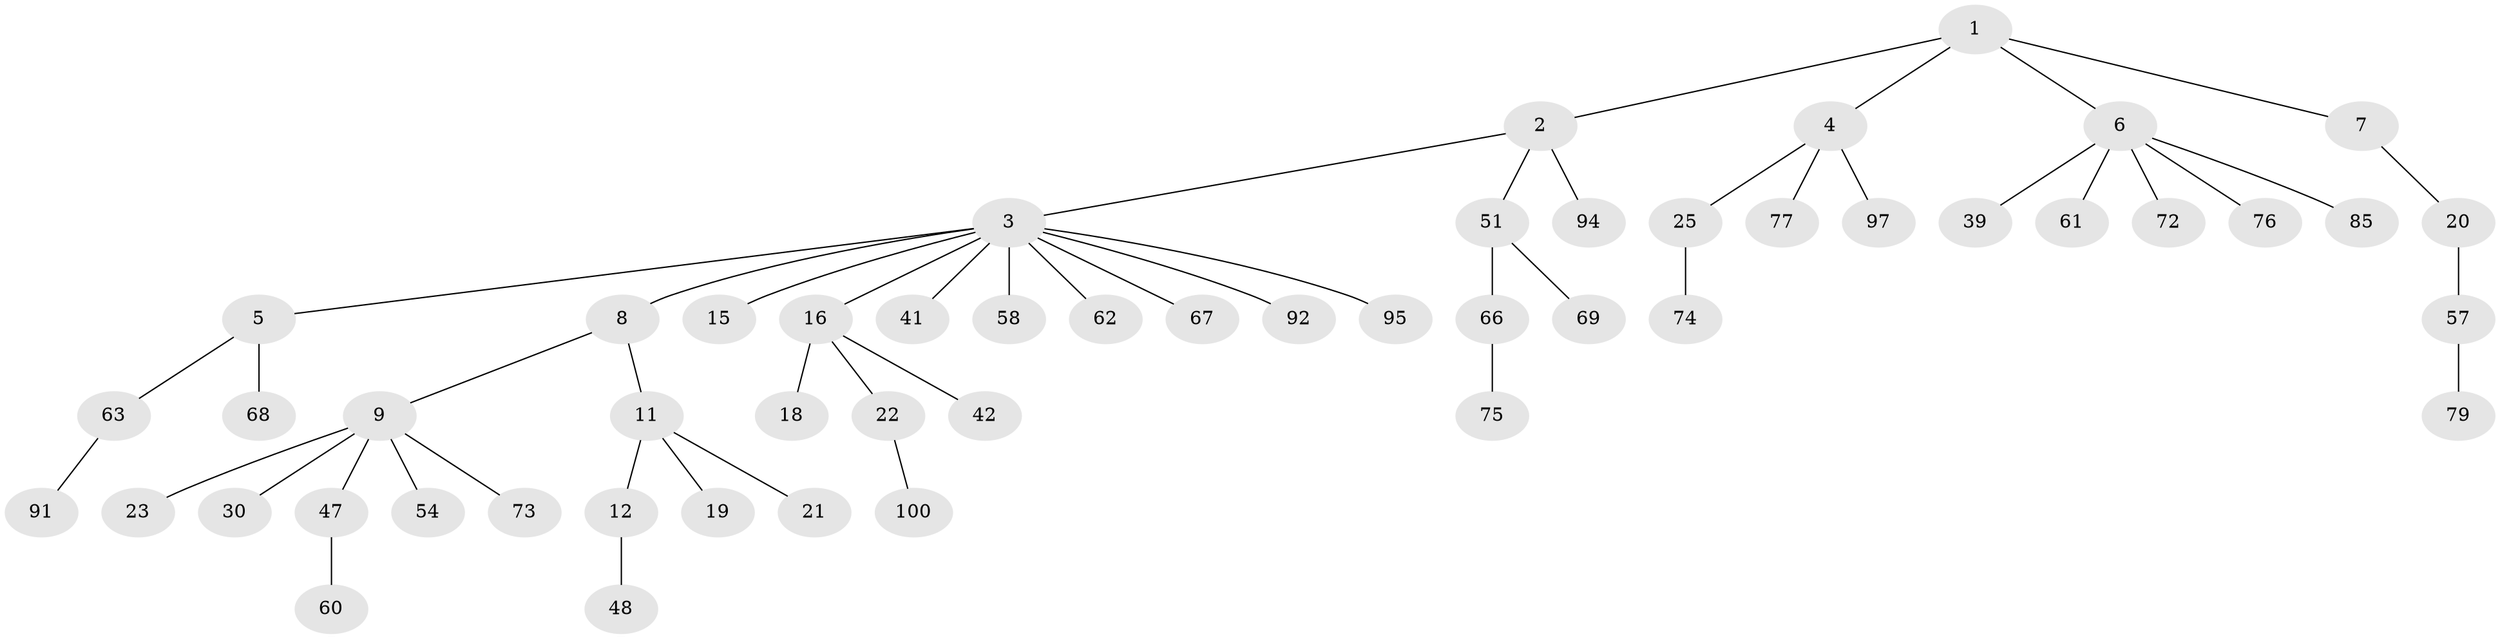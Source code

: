 // original degree distribution, {5: 0.047619047619047616, 4: 0.047619047619047616, 11: 0.009523809523809525, 3: 0.13333333333333333, 1: 0.47619047619047616, 2: 0.2857142857142857}
// Generated by graph-tools (version 1.1) at 2025/15/03/09/25 04:15:29]
// undirected, 52 vertices, 51 edges
graph export_dot {
graph [start="1"]
  node [color=gray90,style=filled];
  1 [super="+33"];
  2 [super="+64"];
  3;
  4;
  5 [super="+59+36+40"];
  6 [super="+26+38+28+10"];
  7 [super="+27"];
  8;
  9 [super="+35+13"];
  11;
  12 [super="+17+84"];
  15;
  16 [super="+78+34"];
  18 [super="+29"];
  19;
  20;
  21;
  22 [super="+24"];
  23;
  25 [super="+32"];
  30 [super="+53"];
  39;
  41 [super="+50"];
  42;
  47 [super="+103"];
  48 [super="+101"];
  51 [super="+52"];
  54;
  57;
  58;
  60;
  61;
  62 [super="+87"];
  63;
  66;
  67 [super="+90"];
  68 [super="+82"];
  69 [super="+71"];
  72 [super="+83"];
  73 [super="+98"];
  74 [super="+81"];
  75;
  76 [super="+86"];
  77;
  79 [super="+93+80"];
  85;
  91;
  92;
  94;
  95;
  97;
  100;
  1 -- 2;
  1 -- 4;
  1 -- 6;
  1 -- 7;
  2 -- 3;
  2 -- 51;
  2 -- 94;
  3 -- 5;
  3 -- 8;
  3 -- 15;
  3 -- 16;
  3 -- 41;
  3 -- 58;
  3 -- 62;
  3 -- 67;
  3 -- 92;
  3 -- 95;
  4 -- 25;
  4 -- 77;
  4 -- 97;
  5 -- 68;
  5 -- 63;
  6 -- 72;
  6 -- 39;
  6 -- 76;
  6 -- 85;
  6 -- 61;
  7 -- 20;
  8 -- 9;
  8 -- 11;
  9 -- 73;
  9 -- 54;
  9 -- 23;
  9 -- 30;
  9 -- 47;
  11 -- 12;
  11 -- 19;
  11 -- 21;
  12 -- 48;
  16 -- 18;
  16 -- 22;
  16 -- 42;
  20 -- 57;
  22 -- 100;
  25 -- 74;
  47 -- 60;
  51 -- 66;
  51 -- 69;
  57 -- 79;
  63 -- 91;
  66 -- 75;
}
